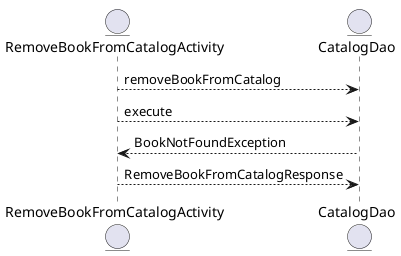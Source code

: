 @startuml
entity RemoveBookFromCatalogActivity
entity CatalogDao

RemoveBookFromCatalogActivity --> CatalogDao : removeBookFromCatalog
RemoveBookFromCatalogActivity --> CatalogDao : execute
return BookNotFoundException
return RemoveBookFromCatalogResponse

@enduml
